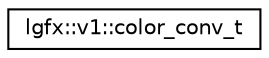 digraph "Graphical Class Hierarchy"
{
 // LATEX_PDF_SIZE
  edge [fontname="Helvetica",fontsize="10",labelfontname="Helvetica",labelfontsize="10"];
  node [fontname="Helvetica",fontsize="10",shape=record];
  rankdir="LR";
  Node0 [label="lgfx::v1::color_conv_t",height=0.2,width=0.4,color="black", fillcolor="white", style="filled",URL="$db/d5f/structlgfx_1_1v1_1_1color__conv__t.html",tooltip=" "];
}
